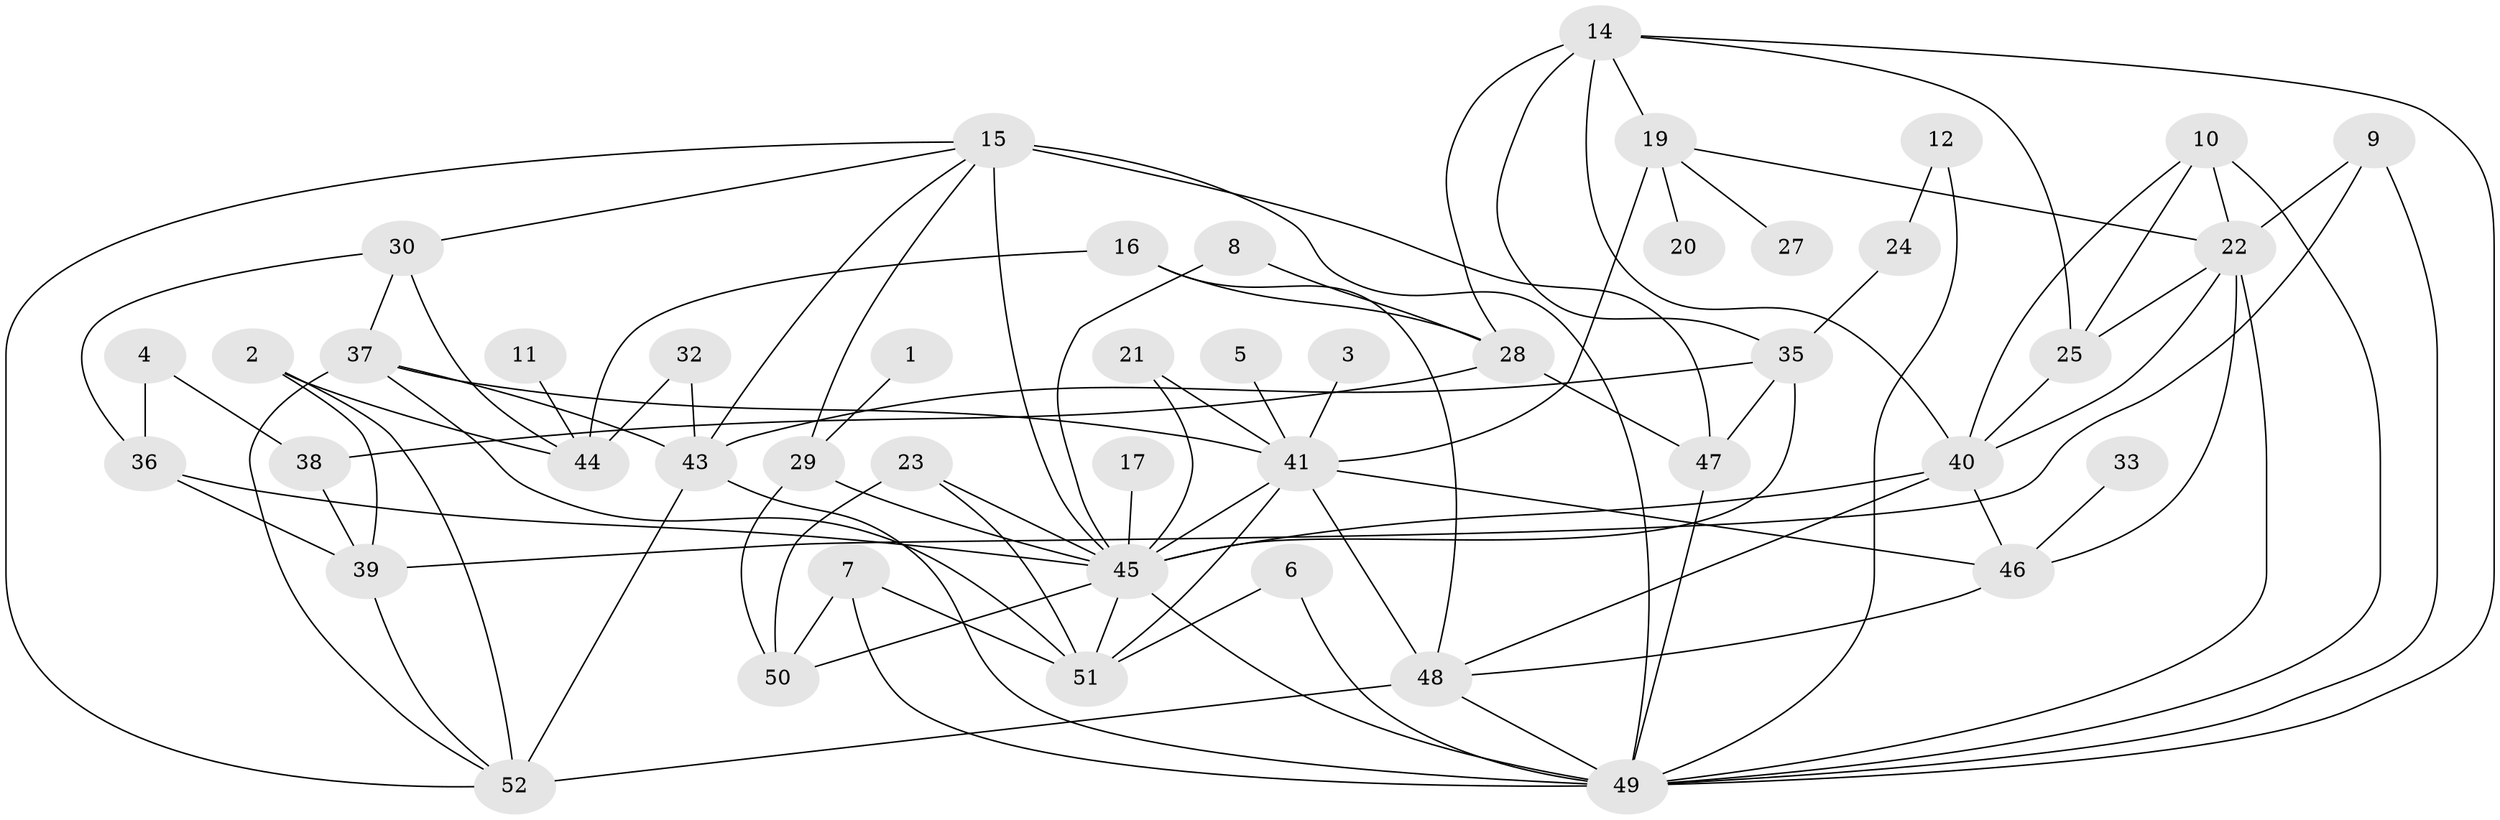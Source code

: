 // original degree distribution, {5: 0.07692307692307693, 3: 0.20192307692307693, 4: 0.18269230769230768, 2: 0.22115384615384615, 1: 0.17307692307692307, 6: 0.057692307692307696, 8: 0.028846153846153848, 0: 0.04807692307692308, 7: 0.009615384615384616}
// Generated by graph-tools (version 1.1) at 2025/49/03/09/25 03:49:09]
// undirected, 46 vertices, 94 edges
graph export_dot {
graph [start="1"]
  node [color=gray90,style=filled];
  1;
  2;
  3;
  4;
  5;
  6;
  7;
  8;
  9;
  10;
  11;
  12;
  14;
  15;
  16;
  17;
  19;
  20;
  21;
  22;
  23;
  24;
  25;
  27;
  28;
  29;
  30;
  32;
  33;
  35;
  36;
  37;
  38;
  39;
  40;
  41;
  43;
  44;
  45;
  46;
  47;
  48;
  49;
  50;
  51;
  52;
  1 -- 29 [weight=1.0];
  2 -- 39 [weight=1.0];
  2 -- 44 [weight=1.0];
  2 -- 52 [weight=1.0];
  3 -- 41 [weight=1.0];
  4 -- 36 [weight=1.0];
  4 -- 38 [weight=1.0];
  5 -- 41 [weight=1.0];
  6 -- 49 [weight=1.0];
  6 -- 51 [weight=1.0];
  7 -- 49 [weight=1.0];
  7 -- 50 [weight=1.0];
  7 -- 51 [weight=1.0];
  8 -- 28 [weight=1.0];
  8 -- 45 [weight=1.0];
  9 -- 22 [weight=1.0];
  9 -- 39 [weight=1.0];
  9 -- 49 [weight=1.0];
  10 -- 22 [weight=1.0];
  10 -- 25 [weight=1.0];
  10 -- 40 [weight=1.0];
  10 -- 49 [weight=1.0];
  11 -- 44 [weight=1.0];
  12 -- 24 [weight=1.0];
  12 -- 49 [weight=1.0];
  14 -- 19 [weight=1.0];
  14 -- 25 [weight=1.0];
  14 -- 28 [weight=1.0];
  14 -- 35 [weight=1.0];
  14 -- 40 [weight=1.0];
  14 -- 49 [weight=1.0];
  15 -- 29 [weight=1.0];
  15 -- 30 [weight=1.0];
  15 -- 43 [weight=1.0];
  15 -- 45 [weight=1.0];
  15 -- 47 [weight=3.0];
  15 -- 49 [weight=1.0];
  15 -- 52 [weight=1.0];
  16 -- 28 [weight=1.0];
  16 -- 44 [weight=1.0];
  16 -- 48 [weight=1.0];
  17 -- 45 [weight=1.0];
  19 -- 20 [weight=1.0];
  19 -- 22 [weight=1.0];
  19 -- 27 [weight=1.0];
  19 -- 41 [weight=2.0];
  21 -- 41 [weight=1.0];
  21 -- 45 [weight=1.0];
  22 -- 25 [weight=1.0];
  22 -- 40 [weight=1.0];
  22 -- 46 [weight=1.0];
  22 -- 49 [weight=1.0];
  23 -- 45 [weight=1.0];
  23 -- 50 [weight=1.0];
  23 -- 51 [weight=1.0];
  24 -- 35 [weight=1.0];
  25 -- 40 [weight=1.0];
  28 -- 38 [weight=1.0];
  28 -- 47 [weight=1.0];
  29 -- 45 [weight=1.0];
  29 -- 50 [weight=1.0];
  30 -- 36 [weight=1.0];
  30 -- 37 [weight=1.0];
  30 -- 44 [weight=1.0];
  32 -- 43 [weight=1.0];
  32 -- 44 [weight=1.0];
  33 -- 46 [weight=1.0];
  35 -- 43 [weight=1.0];
  35 -- 45 [weight=1.0];
  35 -- 47 [weight=1.0];
  36 -- 39 [weight=1.0];
  36 -- 45 [weight=1.0];
  37 -- 41 [weight=2.0];
  37 -- 43 [weight=1.0];
  37 -- 51 [weight=1.0];
  37 -- 52 [weight=1.0];
  38 -- 39 [weight=1.0];
  39 -- 52 [weight=1.0];
  40 -- 45 [weight=1.0];
  40 -- 46 [weight=1.0];
  40 -- 48 [weight=1.0];
  41 -- 45 [weight=1.0];
  41 -- 46 [weight=1.0];
  41 -- 48 [weight=1.0];
  41 -- 51 [weight=1.0];
  43 -- 49 [weight=1.0];
  43 -- 52 [weight=2.0];
  45 -- 49 [weight=2.0];
  45 -- 50 [weight=1.0];
  45 -- 51 [weight=1.0];
  46 -- 48 [weight=1.0];
  47 -- 49 [weight=1.0];
  48 -- 49 [weight=1.0];
  48 -- 52 [weight=2.0];
}
